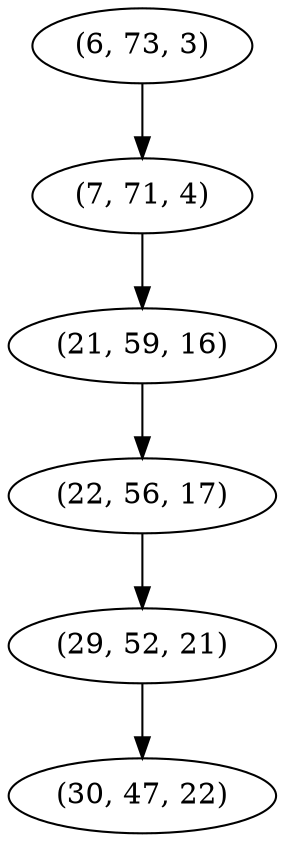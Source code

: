 digraph tree {
    "(6, 73, 3)";
    "(7, 71, 4)";
    "(21, 59, 16)";
    "(22, 56, 17)";
    "(29, 52, 21)";
    "(30, 47, 22)";
    "(6, 73, 3)" -> "(7, 71, 4)";
    "(7, 71, 4)" -> "(21, 59, 16)";
    "(21, 59, 16)" -> "(22, 56, 17)";
    "(22, 56, 17)" -> "(29, 52, 21)";
    "(29, 52, 21)" -> "(30, 47, 22)";
}
